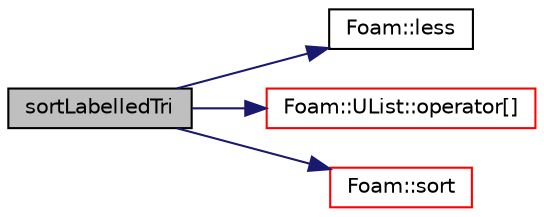 digraph "sortLabelledTri"
{
  bgcolor="transparent";
  edge [fontname="Helvetica",fontsize="10",labelfontname="Helvetica",labelfontsize="10"];
  node [fontname="Helvetica",fontsize="10",shape=record];
  rankdir="LR";
  Node1 [label="sortLabelledTri",height=0.2,width=0.4,color="black", fillcolor="grey75", style="filled", fontcolor="black"];
  Node1 -> Node2 [color="midnightblue",fontsize="10",style="solid",fontname="Helvetica"];
  Node2 [label="Foam::less",height=0.2,width=0.4,color="black",URL="$a10742.html#aa94edac9dd43dd3114964d552001710e",tooltip="To compare normals. "];
  Node1 -> Node3 [color="midnightblue",fontsize="10",style="solid",fontname="Helvetica"];
  Node3 [label="Foam::UList::operator[]",height=0.2,width=0.4,color="red",URL="$a02741.html#a851e28f7788bbc82f5a4aa9f0efdefe4",tooltip="Return element of UList. "];
  Node1 -> Node4 [color="midnightblue",fontsize="10",style="solid",fontname="Helvetica"];
  Node4 [label="Foam::sort",height=0.2,width=0.4,color="red",URL="$a10742.html#a8040176c5570405aa954090217c37fbe"];
}
